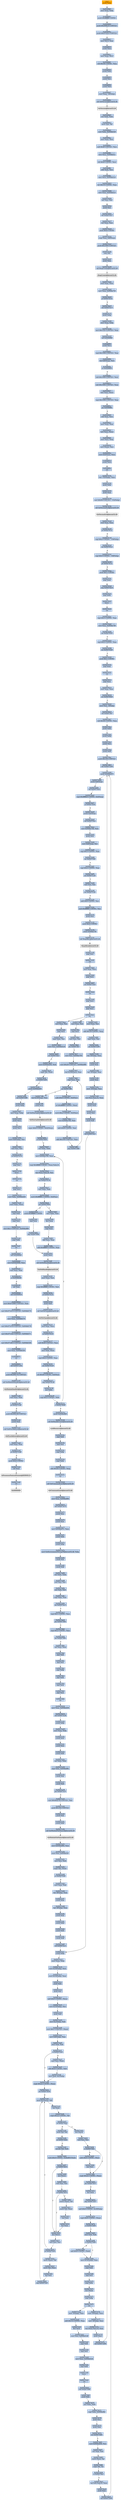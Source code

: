 digraph G {
node[shape=rectangle,style=filled,fillcolor=lightsteelblue,color=lightsteelblue]
bgcolor="transparent"
a0x0046ffb4pushl_ebp[label="start\npushl %ebp",color="lightgrey",fillcolor="orange"];
a0x0046ffb5movl_esp_ebp[label="0x0046ffb5\nmovl %esp, %ebp"];
a0x0046ffb7pushl_0xffffffffUINT8[label="0x0046ffb7\npushl $0xffffffff<UINT8>"];
a0x0046ffb9pushl_0x490bc0UINT32[label="0x0046ffb9\npushl $0x490bc0<UINT32>"];
a0x0046ffbepushl_0x47432cUINT32[label="0x0046ffbe\npushl $0x47432c<UINT32>"];
a0x0046ffc3movl_fs_0_eax[label="0x0046ffc3\nmovl %fs:0, %eax"];
a0x0046ffc9pushl_eax[label="0x0046ffc9\npushl %eax"];
a0x0046ffcamovl_esp_fs_0[label="0x0046ffca\nmovl %esp, %fs:0"];
a0x0046ffd1subl_0x58UINT8_esp[label="0x0046ffd1\nsubl $0x58<UINT8>, %esp"];
a0x0046ffd4pushl_ebx[label="0x0046ffd4\npushl %ebx"];
a0x0046ffd5pushl_esi[label="0x0046ffd5\npushl %esi"];
a0x0046ffd6pushl_edi[label="0x0046ffd6\npushl %edi"];
a0x0046ffd7movl_esp__24ebp_[label="0x0046ffd7\nmovl %esp, -24(%ebp)"];
a0x0046ffdacall_GetVersion_kernel32_dll[label="0x0046ffda\ncall GetVersion@kernel32.dll"];
GetVersion_kernel32_dll[label="GetVersion@kernel32.dll",color="lightgrey",fillcolor="lightgrey"];
a0x0046ffe0xorl_edx_edx[label="0x0046ffe0\nxorl %edx, %edx"];
a0x0046ffe2movb_ah_dl[label="0x0046ffe2\nmovb %ah, %dl"];
a0x0046ffe4movl_edx_0x004bd1d0[label="0x0046ffe4\nmovl %edx, 0x004bd1d0"];
a0x0046ffeamovl_eax_ecx[label="0x0046ffea\nmovl %eax, %ecx"];
a0x0046ffecandl_0xffUINT32_ecx[label="0x0046ffec\nandl $0xff<UINT32>, %ecx"];
a0x0046fff2movl_ecx_0x004bd1cc[label="0x0046fff2\nmovl %ecx, 0x004bd1cc"];
a0x0046fff8shll_0x8UINT8_ecx[label="0x0046fff8\nshll $0x8<UINT8>, %ecx"];
a0x0046fffbaddl_edx_ecx[label="0x0046fffb\naddl %edx, %ecx"];
a0x0046fffdmovl_ecx_0x004bd1c8[label="0x0046fffd\nmovl %ecx, 0x004bd1c8"];
a0x00470003shrl_0x10UINT8_eax[label="0x00470003\nshrl $0x10<UINT8>, %eax"];
a0x00470006movl_eax_0x004bd1c4[label="0x00470006\nmovl %eax, 0x004bd1c4"];
a0x0047000bxorl_esi_esi[label="0x0047000b\nxorl %esi, %esi"];
a0x0047000dpushl_esi[label="0x0047000d\npushl %esi"];
a0x0047000ecall_0x004742c7[label="0x0047000e\ncall 0x004742c7"];
a0x004742c7xorl_eax_eax[label="0x004742c7\nxorl %eax, %eax"];
a0x004742c9pushl_0x0UINT8[label="0x004742c9\npushl $0x0<UINT8>"];
a0x004742cbcmpl_eax_0x8esp_[label="0x004742cb\ncmpl %eax, 0x8(%esp)"];
a0x004742cfpushl_0x1000UINT32[label="0x004742cf\npushl $0x1000<UINT32>"];
a0x004742d4sete_al[label="0x004742d4\nsete %al"];
a0x004742d7pushl_eax[label="0x004742d7\npushl %eax"];
a0x004742d8call_HeapCreate_kernel32_dll[label="0x004742d8\ncall HeapCreate@kernel32.dll"];
HeapCreate_kernel32_dll[label="HeapCreate@kernel32.dll",color="lightgrey",fillcolor="lightgrey"];
a0x004742detestl_eax_eax[label="0x004742de\ntestl %eax, %eax"];
a0x004742e0movl_eax_0x004be744[label="0x004742e0\nmovl %eax, 0x004be744"];
a0x004742e5je_0x0047431d[label="0x004742e5\nje 0x0047431d"];
a0x004742e7call_0x0047417f[label="0x004742e7\ncall 0x0047417f"];
a0x0047417fpushl_ebp[label="0x0047417f\npushl %ebp"];
a0x00474180movl_esp_ebp[label="0x00474180\nmovl %esp, %ebp"];
a0x00474182movl_0x122cUINT32_eax[label="0x00474182\nmovl $0x122c<UINT32>, %eax"];
a0x00474187call_0x0046ff00[label="0x00474187\ncall 0x0046ff00"];
a0x0046ff00pushl_ecx[label="0x0046ff00\npushl %ecx"];
a0x0046ff01cmpl_0x1000UINT32_eax[label="0x0046ff01\ncmpl $0x1000<UINT32>, %eax"];
a0x0046ff06leal_0x8esp__ecx[label="0x0046ff06\nleal 0x8(%esp), %ecx"];
a0x0046ff0ajb_0x0046ff20[label="0x0046ff0a\njb 0x0046ff20"];
a0x0046ff0csubl_0x1000UINT32_ecx[label="0x0046ff0c\nsubl $0x1000<UINT32>, %ecx"];
a0x0046ff12subl_0x1000UINT32_eax[label="0x0046ff12\nsubl $0x1000<UINT32>, %eax"];
a0x0046ff17testl_eax_ecx_[label="0x0046ff17\ntestl %eax, (%ecx)"];
a0x0046ff19cmpl_0x1000UINT32_eax[label="0x0046ff19\ncmpl $0x1000<UINT32>, %eax"];
a0x0046ff1ejae_0x0046ff0c[label="0x0046ff1e\njae 0x0046ff0c"];
a0x0046ff20subl_eax_ecx[label="0x0046ff20\nsubl %eax, %ecx"];
a0x0046ff22movl_esp_eax[label="0x0046ff22\nmovl %esp, %eax"];
a0x0046ff24testl_eax_ecx_[label="0x0046ff24\ntestl %eax, (%ecx)"];
a0x0046ff26movl_ecx_esp[label="0x0046ff26\nmovl %ecx, %esp"];
a0x0046ff28movl_eax__ecx[label="0x0046ff28\nmovl (%eax), %ecx"];
a0x0046ff2amovl_0x4eax__eax[label="0x0046ff2a\nmovl 0x4(%eax), %eax"];
a0x0046ff2dpushl_eax[label="0x0046ff2d\npushl %eax"];
a0x0046ff2eret[label="0x0046ff2e\nret"];
a0x0047418cleal__152ebp__eax[label="0x0047418c\nleal -152(%ebp), %eax"];
a0x00474192pushl_ebx[label="0x00474192\npushl %ebx"];
a0x00474193pushl_eax[label="0x00474193\npushl %eax"];
a0x00474194movl_0x94UINT32__152ebp_[label="0x00474194\nmovl $0x94<UINT32>, -152(%ebp)"];
a0x0047419ecall_GetVersionExA_kernel32_dll[label="0x0047419e\ncall GetVersionExA@kernel32.dll"];
GetVersionExA_kernel32_dll[label="GetVersionExA@kernel32.dll",color="lightgrey",fillcolor="lightgrey"];
a0x004741a4testl_eax_eax[label="0x004741a4\ntestl %eax, %eax"];
a0x004741a6je_0x004741c2[label="0x004741a6\nje 0x004741c2"];
a0x004741a8cmpl_0x2UINT8__136ebp_[label="0x004741a8\ncmpl $0x2<UINT8>, -136(%ebp)"];
a0x004741afjne_0x004741c2[label="0x004741af\njne 0x004741c2"];
a0x004741b1cmpl_0x5UINT8__148ebp_[label="0x004741b1\ncmpl $0x5<UINT8>, -148(%ebp)"];
a0x004741b8jb_0x004741c2[label="0x004741b8\njb 0x004741c2"];
a0x004741bapushl_0x1UINT8[label="0x004741ba\npushl $0x1<UINT8>"];
a0x004741bcpopl_eax[label="0x004741bc\npopl %eax"];
a0x004741bdjmp_0x004742c4[label="0x004741bd\njmp 0x004742c4"];
a0x004742c4popl_ebx[label="0x004742c4\npopl %ebx"];
a0x004742c5leave_[label="0x004742c5\nleave "];
a0x004742c6ret[label="0x004742c6\nret"];
a0x004742eccmpl_0x3UINT8_eax[label="0x004742ec\ncmpl $0x3<UINT8>, %eax"];
a0x004742efmovl_eax_0x004be748[label="0x004742ef\nmovl %eax, 0x004be748"];
a0x004742f4jne_0x00474303[label="0x004742f4\njne 0x00474303"];
a0x00474303cmpl_0x2UINT8_eax[label="0x00474303\ncmpl $0x2<UINT8>, %eax"];
a0x00474306jne_0x00474320[label="0x00474306\njne 0x00474320"];
a0x00474320pushl_0x1UINT8[label="0x00474320\npushl $0x1<UINT8>"];
a0x00474322popl_eax[label="0x00474322\npopl %eax"];
a0x00474323ret[label="0x00474323\nret"];
a0x00470013popl_ecx[label="0x00470013\npopl %ecx"];
a0x00470014testl_eax_eax[label="0x00470014\ntestl %eax, %eax"];
a0x00470016jne_0x00470020[label="0x00470016\njne 0x00470020"];
a0x00470020movl_esi__4ebp_[label="0x00470020\nmovl %esi, -4(%ebp)"];
a0x00470023call_0x00473fa7[label="0x00470023\ncall 0x00473fa7"];
a0x00473fa7subl_0x44UINT8_esp[label="0x00473fa7\nsubl $0x44<UINT8>, %esp"];
a0x00473faapushl_ebx[label="0x00473faa\npushl %ebx"];
a0x00473fabpushl_ebp[label="0x00473fab\npushl %ebp"];
a0x00473facpushl_esi[label="0x00473fac\npushl %esi"];
a0x00473fadpushl_edi[label="0x00473fad\npushl %edi"];
a0x00473faepushl_0x100UINT32[label="0x00473fae\npushl $0x100<UINT32>"];
a0x00473fb3call_0x00471b90[label="0x00473fb3\ncall 0x00471b90"];
a0x00471b90pushl_0x004bd474[label="0x00471b90\npushl 0x004bd474"];
a0x00471b96pushl_0x8esp_[label="0x00471b96\npushl 0x8(%esp)"];
a0x00471b9acall_0x00471ba2[label="0x00471b9a\ncall 0x00471ba2"];
a0x00471ba2cmpl_0xffffffe0UINT8_0x4esp_[label="0x00471ba2\ncmpl $0xffffffe0<UINT8>, 0x4(%esp)"];
a0x00471ba7ja_0x00471bcb[label="0x00471ba7\nja 0x00471bcb"];
a0x00471ba9pushl_0x4esp_[label="0x00471ba9\npushl 0x4(%esp)"];
a0x00471badcall_0x00471bce[label="0x00471bad\ncall 0x00471bce"];
a0x00471bcemovl_0x004be748_eax[label="0x00471bce\nmovl 0x004be748, %eax"];
a0x00471bd3pushl_esi[label="0x00471bd3\npushl %esi"];
a0x00471bd4movl_0x8esp__esi[label="0x00471bd4\nmovl 0x8(%esp), %esi"];
a0x00471bd8cmpl_0x3UINT8_eax[label="0x00471bd8\ncmpl $0x3<UINT8>, %eax"];
a0x00471bdbjne_0x00471bf2[label="0x00471bdb\njne 0x00471bf2"];
a0x00471bf2cmpl_0x2UINT8_eax[label="0x00471bf2\ncmpl $0x2<UINT8>, %eax"];
a0x00471bf5jne_0x00471c24[label="0x00471bf5\njne 0x00471c24"];
a0x00471c24testl_esi_esi[label="0x00471c24\ntestl %esi, %esi"];
a0x00471c26jne_0x00471c2b[label="0x00471c26\njne 0x00471c2b"];
a0x00471c2baddl_0xfUINT8_esi[label="0x00471c2b\naddl $0xf<UINT8>, %esi"];
a0x00471c2eandl_0xfffffff0UINT8_esi[label="0x00471c2e\nandl $0xfffffff0<UINT8>, %esi"];
a0x00471c31pushl_esi[label="0x00471c31\npushl %esi"];
a0x00471c32pushl_0x0UINT8[label="0x00471c32\npushl $0x0<UINT8>"];
a0x00471c34pushl_0x004be744[label="0x00471c34\npushl 0x004be744"];
a0x00471c3acall_HeapAlloc_kernel32_dll[label="0x00471c3a\ncall HeapAlloc@kernel32.dll"];
HeapAlloc_kernel32_dll[label="HeapAlloc@kernel32.dll",color="lightgrey",fillcolor="lightgrey"];
a0x00471c40popl_esi[label="0x00471c40\npopl %esi"];
a0x00471c41ret[label="0x00471c41\nret"];
a0x00471bb2testl_eax_eax[label="0x00471bb2\ntestl %eax, %eax"];
a0x00471bb4popl_ecx[label="0x00471bb4\npopl %ecx"];
a0x00471bb5jne_0x00471bcd[label="0x00471bb5\njne 0x00471bcd"];
a0x00471bcdret[label="0x00471bcd\nret"];
a0x00471b9fpopl_ecx[label="0x00471b9f\npopl %ecx"];
a0x00471ba0popl_ecx[label="0x00471ba0\npopl %ecx"];
a0x00471ba1ret[label="0x00471ba1\nret"];
a0x00473fb8movl_eax_esi[label="0x00473fb8\nmovl %eax, %esi"];
a0x00473fbapopl_ecx[label="0x00473fba\npopl %ecx"];
a0x00473fbbtestl_esi_esi[label="0x00473fbb\ntestl %esi, %esi"];
a0x00473fbdjne_0x00473fc7[label="0x00473fbd\njne 0x00473fc7"];
a0x00473fc7movl_esi_0x004be760[label="0x00473fc7\nmovl %esi, 0x004be760"];
a0x00473fcdmovl_0x20UINT32_0x004be860[label="0x00473fcd\nmovl $0x20<UINT32>, 0x004be860"];
a0x00473fd7leal_0x100esi__eax[label="0x00473fd7\nleal 0x100(%esi), %eax"];
a0x00473fddcmpl_eax_esi[label="0x00473fdd\ncmpl %eax, %esi"];
a0x00473fdfjae_0x00473ffb[label="0x00473fdf\njae 0x00473ffb"];
a0x00473fe1andb_0x0UINT8_0x4esi_[label="0x00473fe1\nandb $0x0<UINT8>, 0x4(%esi)"];
a0x00473fe5orl_0xffffffffUINT8_esi_[label="0x00473fe5\norl $0xffffffff<UINT8>, (%esi)"];
a0x00473fe8movb_0xaUINT8_0x5esi_[label="0x00473fe8\nmovb $0xa<UINT8>, 0x5(%esi)"];
a0x00473fecmovl_0x004be760_eax[label="0x00473fec\nmovl 0x004be760, %eax"];
a0x00473ff1addl_0x8UINT8_esi[label="0x00473ff1\naddl $0x8<UINT8>, %esi"];
a0x00473ff4addl_0x100UINT32_eax[label="0x00473ff4\naddl $0x100<UINT32>, %eax"];
a0x00473ff9jmp_0x00473fdd[label="0x00473ff9\njmp 0x00473fdd"];
a0x00473ffbleal_0x10esp__eax[label="0x00473ffb\nleal 0x10(%esp), %eax"];
a0x00473fffpushl_eax[label="0x00473fff\npushl %eax"];
a0x00474000call_GetStartupInfoA_kernel32_dll[label="0x00474000\ncall GetStartupInfoA@kernel32.dll"];
GetStartupInfoA_kernel32_dll[label="GetStartupInfoA@kernel32.dll",color="lightgrey",fillcolor="lightgrey"];
a0x00474006cmpw_0x0UINT8_0x42esp_[label="0x00474006\ncmpw $0x0<UINT8>, 0x42(%esp)"];
a0x0047400cje_0x004740d7[label="0x0047400c\nje 0x004740d7"];
a0x004740d7xorl_ebx_ebx[label="0x004740d7\nxorl %ebx, %ebx"];
a0x004740d9movl_0x004be760_eax[label="0x004740d9\nmovl 0x004be760, %eax"];
a0x004740decmpl_0xffffffffUINT8_eaxebx8_[label="0x004740de\ncmpl $0xffffffff<UINT8>, (%eax,%ebx,8)"];
a0x004740e2leal_eaxebx8__esi[label="0x004740e2\nleal (%eax,%ebx,8), %esi"];
a0x004740e5jne_0x00474134[label="0x004740e5\njne 0x00474134"];
a0x004740e7testl_ebx_ebx[label="0x004740e7\ntestl %ebx, %ebx"];
a0x004740e9movb_0xffffff81UINT8_0x4esi_[label="0x004740e9\nmovb $0xffffff81<UINT8>, 0x4(%esi)"];
a0x004740edjne_0x004740f4[label="0x004740ed\njne 0x004740f4"];
a0x004740efpushl_0xfffffff6UINT8[label="0x004740ef\npushl $0xfffffff6<UINT8>"];
a0x004740f1popl_eax[label="0x004740f1\npopl %eax"];
a0x004740f2jmp_0x004740fe[label="0x004740f2\njmp 0x004740fe"];
a0x004740fepushl_eax[label="0x004740fe\npushl %eax"];
a0x004740ffcall_GetStdHandle_kernel32_dll[label="0x004740ff\ncall GetStdHandle@kernel32.dll"];
GetStdHandle_kernel32_dll[label="GetStdHandle@kernel32.dll",color="lightgrey",fillcolor="lightgrey"];
a0x00474105movl_eax_edi[label="0x00474105\nmovl %eax, %edi"];
a0x00474107cmpl_0xffffffffUINT8_edi[label="0x00474107\ncmpl $0xffffffff<UINT8>, %edi"];
a0x0047410aje_0x00474123[label="0x0047410a\nje 0x00474123"];
a0x0047410cpushl_edi[label="0x0047410c\npushl %edi"];
a0x0047410dcall_GetFileType_kernel32_dll[label="0x0047410d\ncall GetFileType@kernel32.dll"];
GetFileType_kernel32_dll[label="GetFileType@kernel32.dll",color="lightgrey",fillcolor="lightgrey"];
a0x00474113testl_eax_eax[label="0x00474113\ntestl %eax, %eax"];
a0x00474115je_0x00474123[label="0x00474115\nje 0x00474123"];
a0x00474117andl_0xffUINT32_eax[label="0x00474117\nandl $0xff<UINT32>, %eax"];
a0x0047411cmovl_edi_esi_[label="0x0047411c\nmovl %edi, (%esi)"];
a0x0047411ecmpl_0x2UINT8_eax[label="0x0047411e\ncmpl $0x2<UINT8>, %eax"];
a0x00474121jne_0x00474129[label="0x00474121\njne 0x00474129"];
a0x00474123orb_0x40UINT8_0x4esi_[label="0x00474123\norb $0x40<UINT8>, 0x4(%esi)"];
a0x00474127jmp_0x00474138[label="0x00474127\njmp 0x00474138"];
a0x00474138incl_ebx[label="0x00474138\nincl %ebx"];
a0x00474139cmpl_0x3UINT8_ebx[label="0x00474139\ncmpl $0x3<UINT8>, %ebx"];
a0x0047413cjl_0x004740d9[label="0x0047413c\njl 0x004740d9"];
a0x004740f4movl_ebx_eax[label="0x004740f4\nmovl %ebx, %eax"];
a0x004740f6decl_eax[label="0x004740f6\ndecl %eax"];
a0x004740f7negl_eax[label="0x004740f7\nnegl %eax"];
a0x004740f9sbbl_eax_eax[label="0x004740f9\nsbbl %eax, %eax"];
a0x004740fbaddl_0xfffffff5UINT8_eax[label="0x004740fb\naddl $0xfffffff5<UINT8>, %eax"];
a0x0047413epushl_0x004be860[label="0x0047413e\npushl 0x004be860"];
a0x00474144call_SetHandleCount_kernel32_dll[label="0x00474144\ncall SetHandleCount@kernel32.dll"];
LockResource_kernel32_dll[label="LockResource@kernel32.dll",color="lightgrey",fillcolor="lightgrey"];
a0x0047414apopl_edi[label="0x0047414a\npopl %edi"];
a0x0047414bpopl_esi[label="0x0047414b\npopl %esi"];
a0x0047414cpopl_ebp[label="0x0047414c\npopl %ebp"];
a0x0047414dpopl_ebx[label="0x0047414d\npopl %ebx"];
a0x0047414eaddl_0x44UINT8_esp[label="0x0047414e\naddl $0x44<UINT8>, %esp"];
a0x00474151ret[label="0x00474151\nret"];
a0x00470028call_GetCommandLineA_kernel32_dll[label="0x00470028\ncall GetCommandLineA@kernel32.dll"];
GetCommandLineA_kernel32_dll[label="GetCommandLineA@kernel32.dll",color="lightgrey",fillcolor="lightgrey"];
a0x0047002emovl_eax_0x004be864[label="0x0047002e\nmovl %eax, 0x004be864"];
a0x00470033call_0x00473e75[label="0x00470033\ncall 0x00473e75"];
a0x00473e75pushl_ecx[label="0x00473e75\npushl %ecx"];
a0x00473e76pushl_ecx[label="0x00473e76\npushl %ecx"];
a0x00473e77movl_0x004bd37c_eax[label="0x00473e77\nmovl 0x004bd37c, %eax"];
a0x00473e7cpushl_ebx[label="0x00473e7c\npushl %ebx"];
a0x00473e7dpushl_ebp[label="0x00473e7d\npushl %ebp"];
a0x00473e7emovl_GetEnvironmentStringsW_kernel32_dll_ebp[label="0x00473e7e\nmovl GetEnvironmentStringsW@kernel32.dll, %ebp"];
a0x00473e84pushl_esi[label="0x00473e84\npushl %esi"];
a0x00473e85pushl_edi[label="0x00473e85\npushl %edi"];
a0x00473e86xorl_ebx_ebx[label="0x00473e86\nxorl %ebx, %ebx"];
a0x00473e88xorl_esi_esi[label="0x00473e88\nxorl %esi, %esi"];
a0x00473e8axorl_edi_edi[label="0x00473e8a\nxorl %edi, %edi"];
a0x00473e8ccmpl_ebx_eax[label="0x00473e8c\ncmpl %ebx, %eax"];
a0x00473e8ejne_0x00473ec3[label="0x00473e8e\njne 0x00473ec3"];
a0x00473ec3cmpl_0x1UINT8_eax[label="0x00473ec3\ncmpl $0x1<UINT8>, %eax"];
a0x00473ec6jne_0x00473f4d[label="0x00473ec6\njne 0x00473f4d"];
a0x00473f4dcmpl_0x2UINT8_eax[label="0x00473f4d\ncmpl $0x2<UINT8>, %eax"];
a0x00473f50jne_0x00473f9e[label="0x00473f50\njne 0x00473f9e"];
a0x00473f9exorl_eax_eax[label="0x00473f9e\nxorl %eax, %eax"];
a0x00473fa0popl_edi[label="0x00473fa0\npopl %edi"];
a0x00473fa1popl_esi[label="0x00473fa1\npopl %esi"];
a0x00473fa2popl_ebp[label="0x00473fa2\npopl %ebp"];
a0x00473fa3popl_ebx[label="0x00473fa3\npopl %ebx"];
a0x00473fa4popl_ecx[label="0x00473fa4\npopl %ecx"];
a0x00473fa5popl_ecx[label="0x00473fa5\npopl %ecx"];
a0x00473fa6ret[label="0x00473fa6\nret"];
a0x00470038movl_eax_0x004bd204[label="0x00470038\nmovl %eax, 0x004bd204"];
a0x0047003dcall_0x00473c28[label="0x0047003d\ncall 0x00473c28"];
a0x00473c28pushl_ebp[label="0x00473c28\npushl %ebp"];
a0x00473c29movl_esp_ebp[label="0x00473c29\nmovl %esp, %ebp"];
a0x00473c2bpushl_ecx[label="0x00473c2b\npushl %ecx"];
a0x00473c2cpushl_ecx[label="0x00473c2c\npushl %ecx"];
a0x00473c2dpushl_ebx[label="0x00473c2d\npushl %ebx"];
a0x00473c2exorl_ebx_ebx[label="0x00473c2e\nxorl %ebx, %ebx"];
a0x00473c30cmpl_ebx_0x004be86c[label="0x00473c30\ncmpl %ebx, 0x004be86c"];
a0x00473c36pushl_esi[label="0x00473c36\npushl %esi"];
a0x00473c37pushl_edi[label="0x00473c37\npushl %edi"];
a0x00473c38jne_0x00473c3f[label="0x00473c38\njne 0x00473c3f"];
a0x00473c3fmovl_0x4bd278UINT32_esi[label="0x00473c3f\nmovl $0x4bd278<UINT32>, %esi"];
a0x00473c44pushl_0x104UINT32[label="0x00473c44\npushl $0x104<UINT32>"];
a0x00473c49pushl_esi[label="0x00473c49\npushl %esi"];
a0x00473c4apushl_ebx[label="0x00473c4a\npushl %ebx"];
a0x00473c4bcall_GetModuleFileNameA_kernel32_dll[label="0x00473c4b\ncall GetModuleFileNameA@kernel32.dll"];
GetModuleFileNameA_kernel32_dll[label="GetModuleFileNameA@kernel32.dll",color="lightgrey",fillcolor="lightgrey"];
a0x00473c51movl_0x004be864_eax[label="0x00473c51\nmovl 0x004be864, %eax"];
a0x00473c56movl_esi_0x004bd1f0[label="0x00473c56\nmovl %esi, 0x004bd1f0"];
a0x00473c5cmovl_esi_edi[label="0x00473c5c\nmovl %esi, %edi"];
a0x00473c5ecmpb_bl_eax_[label="0x00473c5e\ncmpb %bl, (%eax)"];
a0x00473c60je_0x00473c64[label="0x00473c60\nje 0x00473c64"];
a0x00473c62movl_eax_edi[label="0x00473c62\nmovl %eax, %edi"];
a0x00473c64leal__8ebp__eax[label="0x00473c64\nleal -8(%ebp), %eax"];
a0x00473c67pushl_eax[label="0x00473c67\npushl %eax"];
a0x00473c68leal__4ebp__eax[label="0x00473c68\nleal -4(%ebp), %eax"];
a0x00473c6bpushl_eax[label="0x00473c6b\npushl %eax"];
a0x00473c6cpushl_ebx[label="0x00473c6c\npushl %ebx"];
a0x00473c6dpushl_ebx[label="0x00473c6d\npushl %ebx"];
a0x00473c6epushl_edi[label="0x00473c6e\npushl %edi"];
a0x00473c6fcall_0x00473cc1[label="0x00473c6f\ncall 0x00473cc1"];
a0x00473cc1pushl_ebp[label="0x00473cc1\npushl %ebp"];
a0x00473cc2movl_esp_ebp[label="0x00473cc2\nmovl %esp, %ebp"];
a0x00473cc4movl_0x18ebp__ecx[label="0x00473cc4\nmovl 0x18(%ebp), %ecx"];
a0x00473cc7movl_0x14ebp__eax[label="0x00473cc7\nmovl 0x14(%ebp), %eax"];
a0x00473ccapushl_ebx[label="0x00473cca\npushl %ebx"];
a0x00473ccbpushl_esi[label="0x00473ccb\npushl %esi"];
a0x00473cccandl_0x0UINT8_ecx_[label="0x00473ccc\nandl $0x0<UINT8>, (%ecx)"];
a0x00473ccfmovl_0x10ebp__esi[label="0x00473ccf\nmovl 0x10(%ebp), %esi"];
a0x00473cd2pushl_edi[label="0x00473cd2\npushl %edi"];
a0x00473cd3movl_0xcebp__edi[label="0x00473cd3\nmovl 0xc(%ebp), %edi"];
a0x00473cd6movl_0x1UINT32_eax_[label="0x00473cd6\nmovl $0x1<UINT32>, (%eax)"];
a0x00473cdcmovl_0x8ebp__eax[label="0x00473cdc\nmovl 0x8(%ebp), %eax"];
a0x00473cdftestl_edi_edi[label="0x00473cdf\ntestl %edi, %edi"];
a0x00473ce1je_0x00473ceb[label="0x00473ce1\nje 0x00473ceb"];
a0x00473cebcmpb_0x22UINT8_eax_[label="0x00473ceb\ncmpb $0x22<UINT8>, (%eax)"];
a0x00473ceejne_0x00473d34[label="0x00473cee\njne 0x00473d34"];
a0x00473cf0movb_0x1eax__dl[label="0x00473cf0\nmovb 0x1(%eax), %dl"];
a0x00473cf3incl_eax[label="0x00473cf3\nincl %eax"];
a0x00473cf4cmpb_0x22UINT8_dl[label="0x00473cf4\ncmpb $0x22<UINT8>, %dl"];
a0x00473cf7je_0x00473d22[label="0x00473cf7\nje 0x00473d22"];
a0x00473cf9testb_dl_dl[label="0x00473cf9\ntestb %dl, %dl"];
a0x00473cfbje_0x00473d22[label="0x00473cfb\nje 0x00473d22"];
a0x00473cfdmovzbl_dl_edx[label="0x00473cfd\nmovzbl %dl, %edx"];
a0x00473d00testb_0x4UINT8_0x4bd601edx_[label="0x00473d00\ntestb $0x4<UINT8>, 0x4bd601(%edx)"];
a0x00473d07je_0x00473d15[label="0x00473d07\nje 0x00473d15"];
a0x00473d09incl_ecx_[label="0x00473d09\nincl (%ecx)"];
a0x00473d0btestl_esi_esi[label="0x00473d0b\ntestl %esi, %esi"];
a0x00473d0dje_0x00473d15[label="0x00473d0d\nje 0x00473d15"];
a0x00473d15incl_ecx_[label="0x00473d15\nincl (%ecx)"];
a0x00473d17testl_esi_esi[label="0x00473d17\ntestl %esi, %esi"];
a0x00473d19je_0x00473cf0[label="0x00473d19\nje 0x00473cf0"];
a0x00473d22incl_ecx_[label="0x00473d22\nincl (%ecx)"];
a0x00473d24testl_esi_esi[label="0x00473d24\ntestl %esi, %esi"];
a0x00473d26je_0x00473d2c[label="0x00473d26\nje 0x00473d2c"];
a0x00473d2ccmpb_0x22UINT8_eax_[label="0x00473d2c\ncmpb $0x22<UINT8>, (%eax)"];
a0x00473d2fjne_0x00473d77[label="0x00473d2f\njne 0x00473d77"];
a0x00473d31incl_eax[label="0x00473d31\nincl %eax"];
a0x00473d32jmp_0x00473d77[label="0x00473d32\njmp 0x00473d77"];
a0x00473d77andl_0x0UINT8_0x18ebp_[label="0x00473d77\nandl $0x0<UINT8>, 0x18(%ebp)"];
a0x00473d7bcmpb_0x0UINT8_eax_[label="0x00473d7b\ncmpb $0x0<UINT8>, (%eax)"];
a0x00473d7eje_0x00473e64[label="0x00473d7e\nje 0x00473e64"];
a0x00473e64testl_edi_edi[label="0x00473e64\ntestl %edi, %edi"];
a0x00473e66je_0x00473e6b[label="0x00473e66\nje 0x00473e6b"];
a0x00473e6bmovl_0x14ebp__eax[label="0x00473e6b\nmovl 0x14(%ebp), %eax"];
a0x00473e6epopl_edi[label="0x00473e6e\npopl %edi"];
a0x00473e6fpopl_esi[label="0x00473e6f\npopl %esi"];
a0x00473e70popl_ebx[label="0x00473e70\npopl %ebx"];
a0x00473e71incl_eax_[label="0x00473e71\nincl (%eax)"];
a0x00473e73popl_ebp[label="0x00473e73\npopl %ebp"];
a0x00473e74ret[label="0x00473e74\nret"];
a0x00473c74movl__8ebp__eax[label="0x00473c74\nmovl -8(%ebp), %eax"];
a0x00473c77movl__4ebp__ecx[label="0x00473c77\nmovl -4(%ebp), %ecx"];
a0x00473c7aleal_eaxecx4__eax[label="0x00473c7a\nleal (%eax,%ecx,4), %eax"];
a0x00473c7dpushl_eax[label="0x00473c7d\npushl %eax"];
a0x00473c7ecall_0x00471b90[label="0x00473c7e\ncall 0x00471b90"];
a0x00473c83movl_eax_esi[label="0x00473c83\nmovl %eax, %esi"];
a0x00473c85addl_0x18UINT8_esp[label="0x00473c85\naddl $0x18<UINT8>, %esp"];
a0x00473c88cmpl_ebx_esi[label="0x00473c88\ncmpl %ebx, %esi"];
a0x00473c8ajne_0x00473c94[label="0x00473c8a\njne 0x00473c94"];
a0x00473c94leal__8ebp__eax[label="0x00473c94\nleal -8(%ebp), %eax"];
a0x00473c97pushl_eax[label="0x00473c97\npushl %eax"];
a0x00473c98leal__4ebp__eax[label="0x00473c98\nleal -4(%ebp), %eax"];
a0x00473c9bpushl_eax[label="0x00473c9b\npushl %eax"];
a0x00473c9cmovl__4ebp__eax[label="0x00473c9c\nmovl -4(%ebp), %eax"];
a0x00473c9fleal_esieax4__eax[label="0x00473c9f\nleal (%esi,%eax,4), %eax"];
a0x00473ca2pushl_eax[label="0x00473ca2\npushl %eax"];
a0x00473ca3pushl_esi[label="0x00473ca3\npushl %esi"];
a0x00473ca4pushl_edi[label="0x00473ca4\npushl %edi"];
a0x00473ca5call_0x00473cc1[label="0x00473ca5\ncall 0x00473cc1"];
a0x00473ce3movl_esi_edi_[label="0x00473ce3\nmovl %esi, (%edi)"];
a0x00473ce5addl_0x4UINT8_edi[label="0x00473ce5\naddl $0x4<UINT8>, %edi"];
a0x00473ce8movl_edi_0xcebp_[label="0x00473ce8\nmovl %edi, 0xc(%ebp)"];
a0x00473d0fmovb_eax__dl[label="0x00473d0f\nmovb (%eax), %dl"];
a0x00473d11movb_dl_esi_[label="0x00473d11\nmovb %dl, (%esi)"];
a0x00473d13incl_esi[label="0x00473d13\nincl %esi"];
a0x00473d14incl_eax[label="0x00473d14\nincl %eax"];
a0x00473d1bmovb_eax__dl[label="0x00473d1b\nmovb (%eax), %dl"];
a0x00473d1dmovb_dl_esi_[label="0x00473d1d\nmovb %dl, (%esi)"];
a0x00473d1fincl_esi[label="0x00473d1f\nincl %esi"];
a0x00473d20jmp_0x00473cf0[label="0x00473d20\njmp 0x00473cf0"];
a0x00473d28andb_0x0UINT8_esi_[label="0x00473d28\nandb $0x0<UINT8>, (%esi)"];
a0x00473d2bincl_esi[label="0x00473d2b\nincl %esi"];
a0x00473e68andl_0x0UINT8_edi_[label="0x00473e68\nandl $0x0<UINT8>, (%edi)"];
a0x00473caamovl__4ebp__eax[label="0x00473caa\nmovl -4(%ebp), %eax"];
a0x00473cadaddl_0x14UINT8_esp[label="0x00473cad\naddl $0x14<UINT8>, %esp"];
a0x00473cb0decl_eax[label="0x00473cb0\ndecl %eax"];
a0x00473cb1movl_esi_0x004bd1d8[label="0x00473cb1\nmovl %esi, 0x004bd1d8"];
a0x00473cb7popl_edi[label="0x00473cb7\npopl %edi"];
a0x00473cb8popl_esi[label="0x00473cb8\npopl %esi"];
a0x00473cb9movl_eax_0x004bd1d4[label="0x00473cb9\nmovl %eax, 0x004bd1d4"];
a0x00473cbepopl_ebx[label="0x00473cbe\npopl %ebx"];
a0x00473cbfleave_[label="0x00473cbf\nleave "];
a0x00473cc0ret[label="0x00473cc0\nret"];
a0x00470042call_0x00473b6f[label="0x00470042\ncall 0x00473b6f"];
a0x00473b6fpushl_ebx[label="0x00473b6f\npushl %ebx"];
a0x00473b70xorl_ebx_ebx[label="0x00473b70\nxorl %ebx, %ebx"];
a0x00473b72cmpl_ebx_0x004be86c[label="0x00473b72\ncmpl %ebx, 0x004be86c"];
a0x00473b78pushl_esi[label="0x00473b78\npushl %esi"];
a0x00473b79pushl_edi[label="0x00473b79\npushl %edi"];
a0x00473b7ajne_0x00473b81[label="0x00473b7a\njne 0x00473b81"];
a0x00473b81movl_0x004bd204_esi[label="0x00473b81\nmovl 0x004bd204, %esi"];
a0x00473b87xorl_edi_edi[label="0x00473b87\nxorl %edi, %edi"];
a0x00473b89movb_esi__al[label="0x00473b89\nmovb (%esi), %al"];
a0x00473b8bcmpb_bl_al[label="0x00473b8b\ncmpb %bl, %al"];
a0x00473b8dje_0x00473ba1[label="0x00473b8d\nje 0x00473ba1"];
a0x00473ba1leal_0x4edi4__eax[label="0x00473ba1\nleal 0x4(,%edi,4), %eax"];
a0x00473ba8pushl_eax[label="0x00473ba8\npushl %eax"];
a0x00473ba9call_0x00471b90[label="0x00473ba9\ncall 0x00471b90"];
a0x00473baemovl_eax_esi[label="0x00473bae\nmovl %eax, %esi"];
a0x00473bb0popl_ecx[label="0x00473bb0\npopl %ecx"];
a0x00473bb1cmpl_ebx_esi[label="0x00473bb1\ncmpl %ebx, %esi"];
a0x00473bb3movl_esi_0x004bd1e0[label="0x00473bb3\nmovl %esi, 0x004bd1e0"];
a0x00473bb9jne_0x00473bc3[label="0x00473bb9\njne 0x00473bc3"];
a0x00473bc3movl_0x004bd204_edi[label="0x00473bc3\nmovl 0x004bd204, %edi"];
a0x00473bc9cmpb_bl_edi_[label="0x00473bc9\ncmpb %bl, (%edi)"];
a0x00473bcbje_0x00473c06[label="0x00473bcb\nje 0x00473c06"];
a0x00473c06pushl_0x004bd204[label="0x00473c06\npushl 0x004bd204"];
a0x00473c0ccall_0x004720f6[label="0x00473c0c\ncall 0x004720f6"];
a0x004720f6pushl_ebp[label="0x004720f6\npushl %ebp"];
a0x004720f7movl_esp_ebp[label="0x004720f7\nmovl %esp, %ebp"];
a0x004720f9pushl_ecx[label="0x004720f9\npushl %ecx"];
a0x004720fapushl_esi[label="0x004720fa\npushl %esi"];
a0x004720fbmovl_0x8ebp__esi[label="0x004720fb\nmovl 0x8(%ebp), %esi"];
a0x004720fetestl_esi_esi[label="0x004720fe\ntestl %esi, %esi"];
a0x00472100je_0x0047215c[label="0x00472100\nje 0x0047215c"];
a0x0047215cpopl_esi[label="0x0047215c\npopl %esi"];
a0x0047215dleave_[label="0x0047215d\nleave "];
a0x0047215eret[label="0x0047215e\nret"];
a0x00473c11popl_ecx[label="0x00473c11\npopl %ecx"];
a0x00473c12movl_ebx_0x004bd204[label="0x00473c12\nmovl %ebx, 0x004bd204"];
a0x00473c18movl_ebx_esi_[label="0x00473c18\nmovl %ebx, (%esi)"];
a0x00473c1apopl_edi[label="0x00473c1a\npopl %edi"];
a0x00473c1bpopl_esi[label="0x00473c1b\npopl %esi"];
a0x00473c1cmovl_0x1UINT32_0x004be868[label="0x00473c1c\nmovl $0x1<UINT32>, 0x004be868"];
a0x00473c26popl_ebx[label="0x00473c26\npopl %ebx"];
a0x00473c27ret[label="0x00473c27\nret"];
a0x00470047call_0x0046fdfd[label="0x00470047\ncall 0x0046fdfd"];
a0x0046fdfdmovl_0x004b6068_eax[label="0x0046fdfd\nmovl 0x004b6068, %eax"];
a0x0046fe02testl_eax_eax[label="0x0046fe02\ntestl %eax, %eax"];
a0x0046fe04je_0x0046fe08[label="0x0046fe04\nje 0x0046fe08"];
a0x0046fe06call_eax[label="0x0046fe06\ncall %eax"];
a0x0046f826call_0x0046f83d[label="0x0046f826\ncall 0x0046f83d"];
a0x0046f83dmovl_0x472080UINT32_eax[label="0x0046f83d\nmovl $0x472080<UINT32>, %eax"];
a0x0046f842movl_0x471d15UINT32_0x004b6174[label="0x0046f842\nmovl $0x471d15<UINT32>, 0x004b6174"];
a0x0046f84cmovl_eax_0x004b6170[label="0x0046f84c\nmovl %eax, 0x004b6170"];
a0x0046f851movl_0x471d7bUINT32_0x004b6178[label="0x0046f851\nmovl $0x471d7b<UINT32>, 0x004b6178"];
a0x0046f85bmovl_0x471cbbUINT32_0x004b617c[label="0x0046f85b\nmovl $0x471cbb<UINT32>, 0x004b617c"];
a0x0046f865movl_0x471d63UINT32_0x004b6180[label="0x0046f865\nmovl $0x471d63<UINT32>, 0x004b6180"];
a0x0046f86fmovl_eax_0x004b6184[label="0x0046f86f\nmovl %eax, 0x004b6184"];
a0x0046f874ret[label="0x0046f874\nret"];
a0x0046f82bcall_0x00471c92[label="0x0046f82b\ncall 0x00471c92"];
a0x00471c92pushl_0x490c74UINT32[label="0x00471c92\npushl $0x490c74<UINT32>"];
a0x00471c97call_GetModuleHandleA_kernel32_dll[label="0x00471c97\ncall GetModuleHandleA@kernel32.dll"];
GetModuleHandleA_kernel32_dll[label="GetModuleHandleA@kernel32.dll",color="lightgrey",fillcolor="lightgrey"];
a0x00471c9dtestl_eax_eax[label="0x00471c9d\ntestl %eax, %eax"];
a0x00471c9fje_0x00471cb6[label="0x00471c9f\nje 0x00471cb6"];
a0x00471ca1pushl_0x490c58UINT32[label="0x00471ca1\npushl $0x490c58<UINT32>"];
a0x00471ca6pushl_eax[label="0x00471ca6\npushl %eax"];
a0x00471ca7call_GetProcAddress_kernel32_dll[label="0x00471ca7\ncall GetProcAddress@kernel32.dll"];
GetProcAddress_kernel32_dll[label="GetProcAddress@kernel32.dll",color="lightgrey",fillcolor="lightgrey"];
a0x00471cadtestl_eax_eax[label="0x00471cad\ntestl %eax, %eax"];
a0x00471cafje_0x00471cb6[label="0x00471caf\nje 0x00471cb6"];
a0x00471cb1pushl_0x0UINT8[label="0x00471cb1\npushl $0x0<UINT8>"];
a0x00471cb3call_eax[label="0x00471cb3\ncall %eax"];
IsProcessorFeaturePresent_KERNEL32[label="IsProcessorFeaturePresent@KERNEL32",color="lightgrey",fillcolor="lightgrey"];
a0x00471cb5ret[label="0x00471cb5\nret"];
a0x00000000[label="0x00000000",color="lightgrey",fillcolor="lightgrey"];
a0x0046ffb4pushl_ebp -> a0x0046ffb5movl_esp_ebp [color="#000000"];
a0x0046ffb5movl_esp_ebp -> a0x0046ffb7pushl_0xffffffffUINT8 [color="#000000"];
a0x0046ffb7pushl_0xffffffffUINT8 -> a0x0046ffb9pushl_0x490bc0UINT32 [color="#000000"];
a0x0046ffb9pushl_0x490bc0UINT32 -> a0x0046ffbepushl_0x47432cUINT32 [color="#000000"];
a0x0046ffbepushl_0x47432cUINT32 -> a0x0046ffc3movl_fs_0_eax [color="#000000"];
a0x0046ffc3movl_fs_0_eax -> a0x0046ffc9pushl_eax [color="#000000"];
a0x0046ffc9pushl_eax -> a0x0046ffcamovl_esp_fs_0 [color="#000000"];
a0x0046ffcamovl_esp_fs_0 -> a0x0046ffd1subl_0x58UINT8_esp [color="#000000"];
a0x0046ffd1subl_0x58UINT8_esp -> a0x0046ffd4pushl_ebx [color="#000000"];
a0x0046ffd4pushl_ebx -> a0x0046ffd5pushl_esi [color="#000000"];
a0x0046ffd5pushl_esi -> a0x0046ffd6pushl_edi [color="#000000"];
a0x0046ffd6pushl_edi -> a0x0046ffd7movl_esp__24ebp_ [color="#000000"];
a0x0046ffd7movl_esp__24ebp_ -> a0x0046ffdacall_GetVersion_kernel32_dll [color="#000000"];
a0x0046ffdacall_GetVersion_kernel32_dll -> GetVersion_kernel32_dll [color="#000000"];
GetVersion_kernel32_dll -> a0x0046ffe0xorl_edx_edx [color="#000000"];
a0x0046ffe0xorl_edx_edx -> a0x0046ffe2movb_ah_dl [color="#000000"];
a0x0046ffe2movb_ah_dl -> a0x0046ffe4movl_edx_0x004bd1d0 [color="#000000"];
a0x0046ffe4movl_edx_0x004bd1d0 -> a0x0046ffeamovl_eax_ecx [color="#000000"];
a0x0046ffeamovl_eax_ecx -> a0x0046ffecandl_0xffUINT32_ecx [color="#000000"];
a0x0046ffecandl_0xffUINT32_ecx -> a0x0046fff2movl_ecx_0x004bd1cc [color="#000000"];
a0x0046fff2movl_ecx_0x004bd1cc -> a0x0046fff8shll_0x8UINT8_ecx [color="#000000"];
a0x0046fff8shll_0x8UINT8_ecx -> a0x0046fffbaddl_edx_ecx [color="#000000"];
a0x0046fffbaddl_edx_ecx -> a0x0046fffdmovl_ecx_0x004bd1c8 [color="#000000"];
a0x0046fffdmovl_ecx_0x004bd1c8 -> a0x00470003shrl_0x10UINT8_eax [color="#000000"];
a0x00470003shrl_0x10UINT8_eax -> a0x00470006movl_eax_0x004bd1c4 [color="#000000"];
a0x00470006movl_eax_0x004bd1c4 -> a0x0047000bxorl_esi_esi [color="#000000"];
a0x0047000bxorl_esi_esi -> a0x0047000dpushl_esi [color="#000000"];
a0x0047000dpushl_esi -> a0x0047000ecall_0x004742c7 [color="#000000"];
a0x0047000ecall_0x004742c7 -> a0x004742c7xorl_eax_eax [color="#000000"];
a0x004742c7xorl_eax_eax -> a0x004742c9pushl_0x0UINT8 [color="#000000"];
a0x004742c9pushl_0x0UINT8 -> a0x004742cbcmpl_eax_0x8esp_ [color="#000000"];
a0x004742cbcmpl_eax_0x8esp_ -> a0x004742cfpushl_0x1000UINT32 [color="#000000"];
a0x004742cfpushl_0x1000UINT32 -> a0x004742d4sete_al [color="#000000"];
a0x004742d4sete_al -> a0x004742d7pushl_eax [color="#000000"];
a0x004742d7pushl_eax -> a0x004742d8call_HeapCreate_kernel32_dll [color="#000000"];
a0x004742d8call_HeapCreate_kernel32_dll -> HeapCreate_kernel32_dll [color="#000000"];
HeapCreate_kernel32_dll -> a0x004742detestl_eax_eax [color="#000000"];
a0x004742detestl_eax_eax -> a0x004742e0movl_eax_0x004be744 [color="#000000"];
a0x004742e0movl_eax_0x004be744 -> a0x004742e5je_0x0047431d [color="#000000"];
a0x004742e5je_0x0047431d -> a0x004742e7call_0x0047417f [color="#000000",label="F"];
a0x004742e7call_0x0047417f -> a0x0047417fpushl_ebp [color="#000000"];
a0x0047417fpushl_ebp -> a0x00474180movl_esp_ebp [color="#000000"];
a0x00474180movl_esp_ebp -> a0x00474182movl_0x122cUINT32_eax [color="#000000"];
a0x00474182movl_0x122cUINT32_eax -> a0x00474187call_0x0046ff00 [color="#000000"];
a0x00474187call_0x0046ff00 -> a0x0046ff00pushl_ecx [color="#000000"];
a0x0046ff00pushl_ecx -> a0x0046ff01cmpl_0x1000UINT32_eax [color="#000000"];
a0x0046ff01cmpl_0x1000UINT32_eax -> a0x0046ff06leal_0x8esp__ecx [color="#000000"];
a0x0046ff06leal_0x8esp__ecx -> a0x0046ff0ajb_0x0046ff20 [color="#000000"];
a0x0046ff0ajb_0x0046ff20 -> a0x0046ff0csubl_0x1000UINT32_ecx [color="#000000",label="F"];
a0x0046ff0csubl_0x1000UINT32_ecx -> a0x0046ff12subl_0x1000UINT32_eax [color="#000000"];
a0x0046ff12subl_0x1000UINT32_eax -> a0x0046ff17testl_eax_ecx_ [color="#000000"];
a0x0046ff17testl_eax_ecx_ -> a0x0046ff19cmpl_0x1000UINT32_eax [color="#000000"];
a0x0046ff19cmpl_0x1000UINT32_eax -> a0x0046ff1ejae_0x0046ff0c [color="#000000"];
a0x0046ff1ejae_0x0046ff0c -> a0x0046ff20subl_eax_ecx [color="#000000",label="F"];
a0x0046ff20subl_eax_ecx -> a0x0046ff22movl_esp_eax [color="#000000"];
a0x0046ff22movl_esp_eax -> a0x0046ff24testl_eax_ecx_ [color="#000000"];
a0x0046ff24testl_eax_ecx_ -> a0x0046ff26movl_ecx_esp [color="#000000"];
a0x0046ff26movl_ecx_esp -> a0x0046ff28movl_eax__ecx [color="#000000"];
a0x0046ff28movl_eax__ecx -> a0x0046ff2amovl_0x4eax__eax [color="#000000"];
a0x0046ff2amovl_0x4eax__eax -> a0x0046ff2dpushl_eax [color="#000000"];
a0x0046ff2dpushl_eax -> a0x0046ff2eret [color="#000000"];
a0x0046ff2eret -> a0x0047418cleal__152ebp__eax [color="#000000"];
a0x0047418cleal__152ebp__eax -> a0x00474192pushl_ebx [color="#000000"];
a0x00474192pushl_ebx -> a0x00474193pushl_eax [color="#000000"];
a0x00474193pushl_eax -> a0x00474194movl_0x94UINT32__152ebp_ [color="#000000"];
a0x00474194movl_0x94UINT32__152ebp_ -> a0x0047419ecall_GetVersionExA_kernel32_dll [color="#000000"];
a0x0047419ecall_GetVersionExA_kernel32_dll -> GetVersionExA_kernel32_dll [color="#000000"];
GetVersionExA_kernel32_dll -> a0x004741a4testl_eax_eax [color="#000000"];
a0x004741a4testl_eax_eax -> a0x004741a6je_0x004741c2 [color="#000000"];
a0x004741a6je_0x004741c2 -> a0x004741a8cmpl_0x2UINT8__136ebp_ [color="#000000",label="F"];
a0x004741a8cmpl_0x2UINT8__136ebp_ -> a0x004741afjne_0x004741c2 [color="#000000"];
a0x004741afjne_0x004741c2 -> a0x004741b1cmpl_0x5UINT8__148ebp_ [color="#000000",label="F"];
a0x004741b1cmpl_0x5UINT8__148ebp_ -> a0x004741b8jb_0x004741c2 [color="#000000"];
a0x004741b8jb_0x004741c2 -> a0x004741bapushl_0x1UINT8 [color="#000000",label="F"];
a0x004741bapushl_0x1UINT8 -> a0x004741bcpopl_eax [color="#000000"];
a0x004741bcpopl_eax -> a0x004741bdjmp_0x004742c4 [color="#000000"];
a0x004741bdjmp_0x004742c4 -> a0x004742c4popl_ebx [color="#000000"];
a0x004742c4popl_ebx -> a0x004742c5leave_ [color="#000000"];
a0x004742c5leave_ -> a0x004742c6ret [color="#000000"];
a0x004742c6ret -> a0x004742eccmpl_0x3UINT8_eax [color="#000000"];
a0x004742eccmpl_0x3UINT8_eax -> a0x004742efmovl_eax_0x004be748 [color="#000000"];
a0x004742efmovl_eax_0x004be748 -> a0x004742f4jne_0x00474303 [color="#000000"];
a0x004742f4jne_0x00474303 -> a0x00474303cmpl_0x2UINT8_eax [color="#000000",label="T"];
a0x00474303cmpl_0x2UINT8_eax -> a0x00474306jne_0x00474320 [color="#000000"];
a0x00474306jne_0x00474320 -> a0x00474320pushl_0x1UINT8 [color="#000000",label="T"];
a0x00474320pushl_0x1UINT8 -> a0x00474322popl_eax [color="#000000"];
a0x00474322popl_eax -> a0x00474323ret [color="#000000"];
a0x00474323ret -> a0x00470013popl_ecx [color="#000000"];
a0x00470013popl_ecx -> a0x00470014testl_eax_eax [color="#000000"];
a0x00470014testl_eax_eax -> a0x00470016jne_0x00470020 [color="#000000"];
a0x00470016jne_0x00470020 -> a0x00470020movl_esi__4ebp_ [color="#000000",label="T"];
a0x00470020movl_esi__4ebp_ -> a0x00470023call_0x00473fa7 [color="#000000"];
a0x00470023call_0x00473fa7 -> a0x00473fa7subl_0x44UINT8_esp [color="#000000"];
a0x00473fa7subl_0x44UINT8_esp -> a0x00473faapushl_ebx [color="#000000"];
a0x00473faapushl_ebx -> a0x00473fabpushl_ebp [color="#000000"];
a0x00473fabpushl_ebp -> a0x00473facpushl_esi [color="#000000"];
a0x00473facpushl_esi -> a0x00473fadpushl_edi [color="#000000"];
a0x00473fadpushl_edi -> a0x00473faepushl_0x100UINT32 [color="#000000"];
a0x00473faepushl_0x100UINT32 -> a0x00473fb3call_0x00471b90 [color="#000000"];
a0x00473fb3call_0x00471b90 -> a0x00471b90pushl_0x004bd474 [color="#000000"];
a0x00471b90pushl_0x004bd474 -> a0x00471b96pushl_0x8esp_ [color="#000000"];
a0x00471b96pushl_0x8esp_ -> a0x00471b9acall_0x00471ba2 [color="#000000"];
a0x00471b9acall_0x00471ba2 -> a0x00471ba2cmpl_0xffffffe0UINT8_0x4esp_ [color="#000000"];
a0x00471ba2cmpl_0xffffffe0UINT8_0x4esp_ -> a0x00471ba7ja_0x00471bcb [color="#000000"];
a0x00471ba7ja_0x00471bcb -> a0x00471ba9pushl_0x4esp_ [color="#000000",label="F"];
a0x00471ba9pushl_0x4esp_ -> a0x00471badcall_0x00471bce [color="#000000"];
a0x00471badcall_0x00471bce -> a0x00471bcemovl_0x004be748_eax [color="#000000"];
a0x00471bcemovl_0x004be748_eax -> a0x00471bd3pushl_esi [color="#000000"];
a0x00471bd3pushl_esi -> a0x00471bd4movl_0x8esp__esi [color="#000000"];
a0x00471bd4movl_0x8esp__esi -> a0x00471bd8cmpl_0x3UINT8_eax [color="#000000"];
a0x00471bd8cmpl_0x3UINT8_eax -> a0x00471bdbjne_0x00471bf2 [color="#000000"];
a0x00471bdbjne_0x00471bf2 -> a0x00471bf2cmpl_0x2UINT8_eax [color="#000000",label="T"];
a0x00471bf2cmpl_0x2UINT8_eax -> a0x00471bf5jne_0x00471c24 [color="#000000"];
a0x00471bf5jne_0x00471c24 -> a0x00471c24testl_esi_esi [color="#000000",label="T"];
a0x00471c24testl_esi_esi -> a0x00471c26jne_0x00471c2b [color="#000000"];
a0x00471c26jne_0x00471c2b -> a0x00471c2baddl_0xfUINT8_esi [color="#000000",label="T"];
a0x00471c2baddl_0xfUINT8_esi -> a0x00471c2eandl_0xfffffff0UINT8_esi [color="#000000"];
a0x00471c2eandl_0xfffffff0UINT8_esi -> a0x00471c31pushl_esi [color="#000000"];
a0x00471c31pushl_esi -> a0x00471c32pushl_0x0UINT8 [color="#000000"];
a0x00471c32pushl_0x0UINT8 -> a0x00471c34pushl_0x004be744 [color="#000000"];
a0x00471c34pushl_0x004be744 -> a0x00471c3acall_HeapAlloc_kernel32_dll [color="#000000"];
a0x00471c3acall_HeapAlloc_kernel32_dll -> HeapAlloc_kernel32_dll [color="#000000"];
HeapAlloc_kernel32_dll -> a0x00471c40popl_esi [color="#000000"];
a0x00471c40popl_esi -> a0x00471c41ret [color="#000000"];
a0x00471c41ret -> a0x00471bb2testl_eax_eax [color="#000000"];
a0x00471bb2testl_eax_eax -> a0x00471bb4popl_ecx [color="#000000"];
a0x00471bb4popl_ecx -> a0x00471bb5jne_0x00471bcd [color="#000000"];
a0x00471bb5jne_0x00471bcd -> a0x00471bcdret [color="#000000",label="T"];
a0x00471bcdret -> a0x00471b9fpopl_ecx [color="#000000"];
a0x00471b9fpopl_ecx -> a0x00471ba0popl_ecx [color="#000000"];
a0x00471ba0popl_ecx -> a0x00471ba1ret [color="#000000"];
a0x00471ba1ret -> a0x00473fb8movl_eax_esi [color="#000000"];
a0x00473fb8movl_eax_esi -> a0x00473fbapopl_ecx [color="#000000"];
a0x00473fbapopl_ecx -> a0x00473fbbtestl_esi_esi [color="#000000"];
a0x00473fbbtestl_esi_esi -> a0x00473fbdjne_0x00473fc7 [color="#000000"];
a0x00473fbdjne_0x00473fc7 -> a0x00473fc7movl_esi_0x004be760 [color="#000000",label="T"];
a0x00473fc7movl_esi_0x004be760 -> a0x00473fcdmovl_0x20UINT32_0x004be860 [color="#000000"];
a0x00473fcdmovl_0x20UINT32_0x004be860 -> a0x00473fd7leal_0x100esi__eax [color="#000000"];
a0x00473fd7leal_0x100esi__eax -> a0x00473fddcmpl_eax_esi [color="#000000"];
a0x00473fddcmpl_eax_esi -> a0x00473fdfjae_0x00473ffb [color="#000000"];
a0x00473fdfjae_0x00473ffb -> a0x00473fe1andb_0x0UINT8_0x4esi_ [color="#000000",label="F"];
a0x00473fe1andb_0x0UINT8_0x4esi_ -> a0x00473fe5orl_0xffffffffUINT8_esi_ [color="#000000"];
a0x00473fe5orl_0xffffffffUINT8_esi_ -> a0x00473fe8movb_0xaUINT8_0x5esi_ [color="#000000"];
a0x00473fe8movb_0xaUINT8_0x5esi_ -> a0x00473fecmovl_0x004be760_eax [color="#000000"];
a0x00473fecmovl_0x004be760_eax -> a0x00473ff1addl_0x8UINT8_esi [color="#000000"];
a0x00473ff1addl_0x8UINT8_esi -> a0x00473ff4addl_0x100UINT32_eax [color="#000000"];
a0x00473ff4addl_0x100UINT32_eax -> a0x00473ff9jmp_0x00473fdd [color="#000000"];
a0x00473ff9jmp_0x00473fdd -> a0x00473fddcmpl_eax_esi [color="#000000"];
a0x00473fdfjae_0x00473ffb -> a0x00473ffbleal_0x10esp__eax [color="#000000",label="T"];
a0x00473ffbleal_0x10esp__eax -> a0x00473fffpushl_eax [color="#000000"];
a0x00473fffpushl_eax -> a0x00474000call_GetStartupInfoA_kernel32_dll [color="#000000"];
a0x00474000call_GetStartupInfoA_kernel32_dll -> GetStartupInfoA_kernel32_dll [color="#000000"];
GetStartupInfoA_kernel32_dll -> a0x00474006cmpw_0x0UINT8_0x42esp_ [color="#000000"];
a0x00474006cmpw_0x0UINT8_0x42esp_ -> a0x0047400cje_0x004740d7 [color="#000000"];
a0x0047400cje_0x004740d7 -> a0x004740d7xorl_ebx_ebx [color="#000000",label="T"];
a0x004740d7xorl_ebx_ebx -> a0x004740d9movl_0x004be760_eax [color="#000000"];
a0x004740d9movl_0x004be760_eax -> a0x004740decmpl_0xffffffffUINT8_eaxebx8_ [color="#000000"];
a0x004740decmpl_0xffffffffUINT8_eaxebx8_ -> a0x004740e2leal_eaxebx8__esi [color="#000000"];
a0x004740e2leal_eaxebx8__esi -> a0x004740e5jne_0x00474134 [color="#000000"];
a0x004740e5jne_0x00474134 -> a0x004740e7testl_ebx_ebx [color="#000000",label="F"];
a0x004740e7testl_ebx_ebx -> a0x004740e9movb_0xffffff81UINT8_0x4esi_ [color="#000000"];
a0x004740e9movb_0xffffff81UINT8_0x4esi_ -> a0x004740edjne_0x004740f4 [color="#000000"];
a0x004740edjne_0x004740f4 -> a0x004740efpushl_0xfffffff6UINT8 [color="#000000",label="F"];
a0x004740efpushl_0xfffffff6UINT8 -> a0x004740f1popl_eax [color="#000000"];
a0x004740f1popl_eax -> a0x004740f2jmp_0x004740fe [color="#000000"];
a0x004740f2jmp_0x004740fe -> a0x004740fepushl_eax [color="#000000"];
a0x004740fepushl_eax -> a0x004740ffcall_GetStdHandle_kernel32_dll [color="#000000"];
a0x004740ffcall_GetStdHandle_kernel32_dll -> GetStdHandle_kernel32_dll [color="#000000"];
GetStdHandle_kernel32_dll -> a0x00474105movl_eax_edi [color="#000000"];
a0x00474105movl_eax_edi -> a0x00474107cmpl_0xffffffffUINT8_edi [color="#000000"];
a0x00474107cmpl_0xffffffffUINT8_edi -> a0x0047410aje_0x00474123 [color="#000000"];
a0x0047410aje_0x00474123 -> a0x0047410cpushl_edi [color="#000000",label="F"];
a0x0047410cpushl_edi -> a0x0047410dcall_GetFileType_kernel32_dll [color="#000000"];
a0x0047410dcall_GetFileType_kernel32_dll -> GetFileType_kernel32_dll [color="#000000"];
GetFileType_kernel32_dll -> a0x00474113testl_eax_eax [color="#000000"];
a0x00474113testl_eax_eax -> a0x00474115je_0x00474123 [color="#000000"];
a0x00474115je_0x00474123 -> a0x00474117andl_0xffUINT32_eax [color="#000000",label="F"];
a0x00474117andl_0xffUINT32_eax -> a0x0047411cmovl_edi_esi_ [color="#000000"];
a0x0047411cmovl_edi_esi_ -> a0x0047411ecmpl_0x2UINT8_eax [color="#000000"];
a0x0047411ecmpl_0x2UINT8_eax -> a0x00474121jne_0x00474129 [color="#000000"];
a0x00474121jne_0x00474129 -> a0x00474123orb_0x40UINT8_0x4esi_ [color="#000000",label="F"];
a0x00474123orb_0x40UINT8_0x4esi_ -> a0x00474127jmp_0x00474138 [color="#000000"];
a0x00474127jmp_0x00474138 -> a0x00474138incl_ebx [color="#000000"];
a0x00474138incl_ebx -> a0x00474139cmpl_0x3UINT8_ebx [color="#000000"];
a0x00474139cmpl_0x3UINT8_ebx -> a0x0047413cjl_0x004740d9 [color="#000000"];
a0x0047413cjl_0x004740d9 -> a0x004740d9movl_0x004be760_eax [color="#000000",label="T"];
a0x004740edjne_0x004740f4 -> a0x004740f4movl_ebx_eax [color="#000000",label="T"];
a0x004740f4movl_ebx_eax -> a0x004740f6decl_eax [color="#000000"];
a0x004740f6decl_eax -> a0x004740f7negl_eax [color="#000000"];
a0x004740f7negl_eax -> a0x004740f9sbbl_eax_eax [color="#000000"];
a0x004740f9sbbl_eax_eax -> a0x004740fbaddl_0xfffffff5UINT8_eax [color="#000000"];
a0x004740fbaddl_0xfffffff5UINT8_eax -> a0x004740fepushl_eax [color="#000000"];
a0x0047413cjl_0x004740d9 -> a0x0047413epushl_0x004be860 [color="#000000",label="F"];
a0x0047413epushl_0x004be860 -> a0x00474144call_SetHandleCount_kernel32_dll [color="#000000"];
a0x00474144call_SetHandleCount_kernel32_dll -> LockResource_kernel32_dll [color="#000000"];
LockResource_kernel32_dll -> a0x0047414apopl_edi [color="#000000"];
a0x0047414apopl_edi -> a0x0047414bpopl_esi [color="#000000"];
a0x0047414bpopl_esi -> a0x0047414cpopl_ebp [color="#000000"];
a0x0047414cpopl_ebp -> a0x0047414dpopl_ebx [color="#000000"];
a0x0047414dpopl_ebx -> a0x0047414eaddl_0x44UINT8_esp [color="#000000"];
a0x0047414eaddl_0x44UINT8_esp -> a0x00474151ret [color="#000000"];
a0x00474151ret -> a0x00470028call_GetCommandLineA_kernel32_dll [color="#000000"];
a0x00470028call_GetCommandLineA_kernel32_dll -> GetCommandLineA_kernel32_dll [color="#000000"];
GetCommandLineA_kernel32_dll -> a0x0047002emovl_eax_0x004be864 [color="#000000"];
a0x0047002emovl_eax_0x004be864 -> a0x00470033call_0x00473e75 [color="#000000"];
a0x00470033call_0x00473e75 -> a0x00473e75pushl_ecx [color="#000000"];
a0x00473e75pushl_ecx -> a0x00473e76pushl_ecx [color="#000000"];
a0x00473e76pushl_ecx -> a0x00473e77movl_0x004bd37c_eax [color="#000000"];
a0x00473e77movl_0x004bd37c_eax -> a0x00473e7cpushl_ebx [color="#000000"];
a0x00473e7cpushl_ebx -> a0x00473e7dpushl_ebp [color="#000000"];
a0x00473e7dpushl_ebp -> a0x00473e7emovl_GetEnvironmentStringsW_kernel32_dll_ebp [color="#000000"];
a0x00473e7emovl_GetEnvironmentStringsW_kernel32_dll_ebp -> a0x00473e84pushl_esi [color="#000000"];
a0x00473e84pushl_esi -> a0x00473e85pushl_edi [color="#000000"];
a0x00473e85pushl_edi -> a0x00473e86xorl_ebx_ebx [color="#000000"];
a0x00473e86xorl_ebx_ebx -> a0x00473e88xorl_esi_esi [color="#000000"];
a0x00473e88xorl_esi_esi -> a0x00473e8axorl_edi_edi [color="#000000"];
a0x00473e8axorl_edi_edi -> a0x00473e8ccmpl_ebx_eax [color="#000000"];
a0x00473e8ccmpl_ebx_eax -> a0x00473e8ejne_0x00473ec3 [color="#000000"];
a0x00473e8ejne_0x00473ec3 -> a0x00473ec3cmpl_0x1UINT8_eax [color="#000000",label="T"];
a0x00473ec3cmpl_0x1UINT8_eax -> a0x00473ec6jne_0x00473f4d [color="#000000"];
a0x00473ec6jne_0x00473f4d -> a0x00473f4dcmpl_0x2UINT8_eax [color="#000000",label="T"];
a0x00473f4dcmpl_0x2UINT8_eax -> a0x00473f50jne_0x00473f9e [color="#000000"];
a0x00473f50jne_0x00473f9e -> a0x00473f9exorl_eax_eax [color="#000000",label="T"];
a0x00473f9exorl_eax_eax -> a0x00473fa0popl_edi [color="#000000"];
a0x00473fa0popl_edi -> a0x00473fa1popl_esi [color="#000000"];
a0x00473fa1popl_esi -> a0x00473fa2popl_ebp [color="#000000"];
a0x00473fa2popl_ebp -> a0x00473fa3popl_ebx [color="#000000"];
a0x00473fa3popl_ebx -> a0x00473fa4popl_ecx [color="#000000"];
a0x00473fa4popl_ecx -> a0x00473fa5popl_ecx [color="#000000"];
a0x00473fa5popl_ecx -> a0x00473fa6ret [color="#000000"];
a0x00473fa6ret -> a0x00470038movl_eax_0x004bd204 [color="#000000"];
a0x00470038movl_eax_0x004bd204 -> a0x0047003dcall_0x00473c28 [color="#000000"];
a0x0047003dcall_0x00473c28 -> a0x00473c28pushl_ebp [color="#000000"];
a0x00473c28pushl_ebp -> a0x00473c29movl_esp_ebp [color="#000000"];
a0x00473c29movl_esp_ebp -> a0x00473c2bpushl_ecx [color="#000000"];
a0x00473c2bpushl_ecx -> a0x00473c2cpushl_ecx [color="#000000"];
a0x00473c2cpushl_ecx -> a0x00473c2dpushl_ebx [color="#000000"];
a0x00473c2dpushl_ebx -> a0x00473c2exorl_ebx_ebx [color="#000000"];
a0x00473c2exorl_ebx_ebx -> a0x00473c30cmpl_ebx_0x004be86c [color="#000000"];
a0x00473c30cmpl_ebx_0x004be86c -> a0x00473c36pushl_esi [color="#000000"];
a0x00473c36pushl_esi -> a0x00473c37pushl_edi [color="#000000"];
a0x00473c37pushl_edi -> a0x00473c38jne_0x00473c3f [color="#000000"];
a0x00473c38jne_0x00473c3f -> a0x00473c3fmovl_0x4bd278UINT32_esi [color="#000000",label="T"];
a0x00473c3fmovl_0x4bd278UINT32_esi -> a0x00473c44pushl_0x104UINT32 [color="#000000"];
a0x00473c44pushl_0x104UINT32 -> a0x00473c49pushl_esi [color="#000000"];
a0x00473c49pushl_esi -> a0x00473c4apushl_ebx [color="#000000"];
a0x00473c4apushl_ebx -> a0x00473c4bcall_GetModuleFileNameA_kernel32_dll [color="#000000"];
a0x00473c4bcall_GetModuleFileNameA_kernel32_dll -> GetModuleFileNameA_kernel32_dll [color="#000000"];
GetModuleFileNameA_kernel32_dll -> a0x00473c51movl_0x004be864_eax [color="#000000"];
a0x00473c51movl_0x004be864_eax -> a0x00473c56movl_esi_0x004bd1f0 [color="#000000"];
a0x00473c56movl_esi_0x004bd1f0 -> a0x00473c5cmovl_esi_edi [color="#000000"];
a0x00473c5cmovl_esi_edi -> a0x00473c5ecmpb_bl_eax_ [color="#000000"];
a0x00473c5ecmpb_bl_eax_ -> a0x00473c60je_0x00473c64 [color="#000000"];
a0x00473c60je_0x00473c64 -> a0x00473c62movl_eax_edi [color="#000000",label="F"];
a0x00473c62movl_eax_edi -> a0x00473c64leal__8ebp__eax [color="#000000"];
a0x00473c64leal__8ebp__eax -> a0x00473c67pushl_eax [color="#000000"];
a0x00473c67pushl_eax -> a0x00473c68leal__4ebp__eax [color="#000000"];
a0x00473c68leal__4ebp__eax -> a0x00473c6bpushl_eax [color="#000000"];
a0x00473c6bpushl_eax -> a0x00473c6cpushl_ebx [color="#000000"];
a0x00473c6cpushl_ebx -> a0x00473c6dpushl_ebx [color="#000000"];
a0x00473c6dpushl_ebx -> a0x00473c6epushl_edi [color="#000000"];
a0x00473c6epushl_edi -> a0x00473c6fcall_0x00473cc1 [color="#000000"];
a0x00473c6fcall_0x00473cc1 -> a0x00473cc1pushl_ebp [color="#000000"];
a0x00473cc1pushl_ebp -> a0x00473cc2movl_esp_ebp [color="#000000"];
a0x00473cc2movl_esp_ebp -> a0x00473cc4movl_0x18ebp__ecx [color="#000000"];
a0x00473cc4movl_0x18ebp__ecx -> a0x00473cc7movl_0x14ebp__eax [color="#000000"];
a0x00473cc7movl_0x14ebp__eax -> a0x00473ccapushl_ebx [color="#000000"];
a0x00473ccapushl_ebx -> a0x00473ccbpushl_esi [color="#000000"];
a0x00473ccbpushl_esi -> a0x00473cccandl_0x0UINT8_ecx_ [color="#000000"];
a0x00473cccandl_0x0UINT8_ecx_ -> a0x00473ccfmovl_0x10ebp__esi [color="#000000"];
a0x00473ccfmovl_0x10ebp__esi -> a0x00473cd2pushl_edi [color="#000000"];
a0x00473cd2pushl_edi -> a0x00473cd3movl_0xcebp__edi [color="#000000"];
a0x00473cd3movl_0xcebp__edi -> a0x00473cd6movl_0x1UINT32_eax_ [color="#000000"];
a0x00473cd6movl_0x1UINT32_eax_ -> a0x00473cdcmovl_0x8ebp__eax [color="#000000"];
a0x00473cdcmovl_0x8ebp__eax -> a0x00473cdftestl_edi_edi [color="#000000"];
a0x00473cdftestl_edi_edi -> a0x00473ce1je_0x00473ceb [color="#000000"];
a0x00473ce1je_0x00473ceb -> a0x00473cebcmpb_0x22UINT8_eax_ [color="#000000",label="T"];
a0x00473cebcmpb_0x22UINT8_eax_ -> a0x00473ceejne_0x00473d34 [color="#000000"];
a0x00473ceejne_0x00473d34 -> a0x00473cf0movb_0x1eax__dl [color="#000000",label="F"];
a0x00473cf0movb_0x1eax__dl -> a0x00473cf3incl_eax [color="#000000"];
a0x00473cf3incl_eax -> a0x00473cf4cmpb_0x22UINT8_dl [color="#000000"];
a0x00473cf4cmpb_0x22UINT8_dl -> a0x00473cf7je_0x00473d22 [color="#000000"];
a0x00473cf7je_0x00473d22 -> a0x00473cf9testb_dl_dl [color="#000000",label="F"];
a0x00473cf9testb_dl_dl -> a0x00473cfbje_0x00473d22 [color="#000000"];
a0x00473cfbje_0x00473d22 -> a0x00473cfdmovzbl_dl_edx [color="#000000",label="F"];
a0x00473cfdmovzbl_dl_edx -> a0x00473d00testb_0x4UINT8_0x4bd601edx_ [color="#000000"];
a0x00473d00testb_0x4UINT8_0x4bd601edx_ -> a0x00473d07je_0x00473d15 [color="#000000"];
a0x00473d07je_0x00473d15 -> a0x00473d09incl_ecx_ [color="#000000",label="F"];
a0x00473d09incl_ecx_ -> a0x00473d0btestl_esi_esi [color="#000000"];
a0x00473d0btestl_esi_esi -> a0x00473d0dje_0x00473d15 [color="#000000"];
a0x00473d0dje_0x00473d15 -> a0x00473d15incl_ecx_ [color="#000000",label="T"];
a0x00473d15incl_ecx_ -> a0x00473d17testl_esi_esi [color="#000000"];
a0x00473d17testl_esi_esi -> a0x00473d19je_0x00473cf0 [color="#000000"];
a0x00473d19je_0x00473cf0 -> a0x00473cf0movb_0x1eax__dl [color="#000000",label="T"];
a0x00473d07je_0x00473d15 -> a0x00473d15incl_ecx_ [color="#000000",label="T"];
a0x00473cf7je_0x00473d22 -> a0x00473d22incl_ecx_ [color="#000000",label="T"];
a0x00473d22incl_ecx_ -> a0x00473d24testl_esi_esi [color="#000000"];
a0x00473d24testl_esi_esi -> a0x00473d26je_0x00473d2c [color="#000000"];
a0x00473d26je_0x00473d2c -> a0x00473d2ccmpb_0x22UINT8_eax_ [color="#000000",label="T"];
a0x00473d2ccmpb_0x22UINT8_eax_ -> a0x00473d2fjne_0x00473d77 [color="#000000"];
a0x00473d2fjne_0x00473d77 -> a0x00473d31incl_eax [color="#000000",label="F"];
a0x00473d31incl_eax -> a0x00473d32jmp_0x00473d77 [color="#000000"];
a0x00473d32jmp_0x00473d77 -> a0x00473d77andl_0x0UINT8_0x18ebp_ [color="#000000"];
a0x00473d77andl_0x0UINT8_0x18ebp_ -> a0x00473d7bcmpb_0x0UINT8_eax_ [color="#000000"];
a0x00473d7bcmpb_0x0UINT8_eax_ -> a0x00473d7eje_0x00473e64 [color="#000000"];
a0x00473d7eje_0x00473e64 -> a0x00473e64testl_edi_edi [color="#000000",label="T"];
a0x00473e64testl_edi_edi -> a0x00473e66je_0x00473e6b [color="#000000"];
a0x00473e66je_0x00473e6b -> a0x00473e6bmovl_0x14ebp__eax [color="#000000",label="T"];
a0x00473e6bmovl_0x14ebp__eax -> a0x00473e6epopl_edi [color="#000000"];
a0x00473e6epopl_edi -> a0x00473e6fpopl_esi [color="#000000"];
a0x00473e6fpopl_esi -> a0x00473e70popl_ebx [color="#000000"];
a0x00473e70popl_ebx -> a0x00473e71incl_eax_ [color="#000000"];
a0x00473e71incl_eax_ -> a0x00473e73popl_ebp [color="#000000"];
a0x00473e73popl_ebp -> a0x00473e74ret [color="#000000"];
a0x00473e74ret -> a0x00473c74movl__8ebp__eax [color="#000000"];
a0x00473c74movl__8ebp__eax -> a0x00473c77movl__4ebp__ecx [color="#000000"];
a0x00473c77movl__4ebp__ecx -> a0x00473c7aleal_eaxecx4__eax [color="#000000"];
a0x00473c7aleal_eaxecx4__eax -> a0x00473c7dpushl_eax [color="#000000"];
a0x00473c7dpushl_eax -> a0x00473c7ecall_0x00471b90 [color="#000000"];
a0x00473c7ecall_0x00471b90 -> a0x00471b90pushl_0x004bd474 [color="#000000"];
a0x00471ba1ret -> a0x00473c83movl_eax_esi [color="#000000"];
a0x00473c83movl_eax_esi -> a0x00473c85addl_0x18UINT8_esp [color="#000000"];
a0x00473c85addl_0x18UINT8_esp -> a0x00473c88cmpl_ebx_esi [color="#000000"];
a0x00473c88cmpl_ebx_esi -> a0x00473c8ajne_0x00473c94 [color="#000000"];
a0x00473c8ajne_0x00473c94 -> a0x00473c94leal__8ebp__eax [color="#000000",label="T"];
a0x00473c94leal__8ebp__eax -> a0x00473c97pushl_eax [color="#000000"];
a0x00473c97pushl_eax -> a0x00473c98leal__4ebp__eax [color="#000000"];
a0x00473c98leal__4ebp__eax -> a0x00473c9bpushl_eax [color="#000000"];
a0x00473c9bpushl_eax -> a0x00473c9cmovl__4ebp__eax [color="#000000"];
a0x00473c9cmovl__4ebp__eax -> a0x00473c9fleal_esieax4__eax [color="#000000"];
a0x00473c9fleal_esieax4__eax -> a0x00473ca2pushl_eax [color="#000000"];
a0x00473ca2pushl_eax -> a0x00473ca3pushl_esi [color="#000000"];
a0x00473ca3pushl_esi -> a0x00473ca4pushl_edi [color="#000000"];
a0x00473ca4pushl_edi -> a0x00473ca5call_0x00473cc1 [color="#000000"];
a0x00473ca5call_0x00473cc1 -> a0x00473cc1pushl_ebp [color="#000000"];
a0x00473ce1je_0x00473ceb -> a0x00473ce3movl_esi_edi_ [color="#000000",label="F"];
a0x00473ce3movl_esi_edi_ -> a0x00473ce5addl_0x4UINT8_edi [color="#000000"];
a0x00473ce5addl_0x4UINT8_edi -> a0x00473ce8movl_edi_0xcebp_ [color="#000000"];
a0x00473ce8movl_edi_0xcebp_ -> a0x00473cebcmpb_0x22UINT8_eax_ [color="#000000"];
a0x00473d0dje_0x00473d15 -> a0x00473d0fmovb_eax__dl [color="#000000",label="F"];
a0x00473d0fmovb_eax__dl -> a0x00473d11movb_dl_esi_ [color="#000000"];
a0x00473d11movb_dl_esi_ -> a0x00473d13incl_esi [color="#000000"];
a0x00473d13incl_esi -> a0x00473d14incl_eax [color="#000000"];
a0x00473d14incl_eax -> a0x00473d15incl_ecx_ [color="#000000"];
a0x00473d19je_0x00473cf0 -> a0x00473d1bmovb_eax__dl [color="#000000",label="F"];
a0x00473d1bmovb_eax__dl -> a0x00473d1dmovb_dl_esi_ [color="#000000"];
a0x00473d1dmovb_dl_esi_ -> a0x00473d1fincl_esi [color="#000000"];
a0x00473d1fincl_esi -> a0x00473d20jmp_0x00473cf0 [color="#000000"];
a0x00473d20jmp_0x00473cf0 -> a0x00473cf0movb_0x1eax__dl [color="#000000"];
a0x00473d26je_0x00473d2c -> a0x00473d28andb_0x0UINT8_esi_ [color="#000000",label="F"];
a0x00473d28andb_0x0UINT8_esi_ -> a0x00473d2bincl_esi [color="#000000"];
a0x00473d2bincl_esi -> a0x00473d2ccmpb_0x22UINT8_eax_ [color="#000000"];
a0x00473e66je_0x00473e6b -> a0x00473e68andl_0x0UINT8_edi_ [color="#000000",label="F"];
a0x00473e68andl_0x0UINT8_edi_ -> a0x00473e6bmovl_0x14ebp__eax [color="#000000"];
a0x00473e74ret -> a0x00473caamovl__4ebp__eax [color="#000000"];
a0x00473caamovl__4ebp__eax -> a0x00473cadaddl_0x14UINT8_esp [color="#000000"];
a0x00473cadaddl_0x14UINT8_esp -> a0x00473cb0decl_eax [color="#000000"];
a0x00473cb0decl_eax -> a0x00473cb1movl_esi_0x004bd1d8 [color="#000000"];
a0x00473cb1movl_esi_0x004bd1d8 -> a0x00473cb7popl_edi [color="#000000"];
a0x00473cb7popl_edi -> a0x00473cb8popl_esi [color="#000000"];
a0x00473cb8popl_esi -> a0x00473cb9movl_eax_0x004bd1d4 [color="#000000"];
a0x00473cb9movl_eax_0x004bd1d4 -> a0x00473cbepopl_ebx [color="#000000"];
a0x00473cbepopl_ebx -> a0x00473cbfleave_ [color="#000000"];
a0x00473cbfleave_ -> a0x00473cc0ret [color="#000000"];
a0x00473cc0ret -> a0x00470042call_0x00473b6f [color="#000000"];
a0x00470042call_0x00473b6f -> a0x00473b6fpushl_ebx [color="#000000"];
a0x00473b6fpushl_ebx -> a0x00473b70xorl_ebx_ebx [color="#000000"];
a0x00473b70xorl_ebx_ebx -> a0x00473b72cmpl_ebx_0x004be86c [color="#000000"];
a0x00473b72cmpl_ebx_0x004be86c -> a0x00473b78pushl_esi [color="#000000"];
a0x00473b78pushl_esi -> a0x00473b79pushl_edi [color="#000000"];
a0x00473b79pushl_edi -> a0x00473b7ajne_0x00473b81 [color="#000000"];
a0x00473b7ajne_0x00473b81 -> a0x00473b81movl_0x004bd204_esi [color="#000000",label="T"];
a0x00473b81movl_0x004bd204_esi -> a0x00473b87xorl_edi_edi [color="#000000"];
a0x00473b87xorl_edi_edi -> a0x00473b89movb_esi__al [color="#000000"];
a0x00473b89movb_esi__al -> a0x00473b8bcmpb_bl_al [color="#000000"];
a0x00473b8bcmpb_bl_al -> a0x00473b8dje_0x00473ba1 [color="#000000"];
a0x00473b8dje_0x00473ba1 -> a0x00473ba1leal_0x4edi4__eax [color="#000000",label="T"];
a0x00473ba1leal_0x4edi4__eax -> a0x00473ba8pushl_eax [color="#000000"];
a0x00473ba8pushl_eax -> a0x00473ba9call_0x00471b90 [color="#000000"];
a0x00473ba9call_0x00471b90 -> a0x00471b90pushl_0x004bd474 [color="#000000"];
a0x00471ba1ret -> a0x00473baemovl_eax_esi [color="#000000"];
a0x00473baemovl_eax_esi -> a0x00473bb0popl_ecx [color="#000000"];
a0x00473bb0popl_ecx -> a0x00473bb1cmpl_ebx_esi [color="#000000"];
a0x00473bb1cmpl_ebx_esi -> a0x00473bb3movl_esi_0x004bd1e0 [color="#000000"];
a0x00473bb3movl_esi_0x004bd1e0 -> a0x00473bb9jne_0x00473bc3 [color="#000000"];
a0x00473bb9jne_0x00473bc3 -> a0x00473bc3movl_0x004bd204_edi [color="#000000",label="T"];
a0x00473bc3movl_0x004bd204_edi -> a0x00473bc9cmpb_bl_edi_ [color="#000000"];
a0x00473bc9cmpb_bl_edi_ -> a0x00473bcbje_0x00473c06 [color="#000000"];
a0x00473bcbje_0x00473c06 -> a0x00473c06pushl_0x004bd204 [color="#000000",label="T"];
a0x00473c06pushl_0x004bd204 -> a0x00473c0ccall_0x004720f6 [color="#000000"];
a0x00473c0ccall_0x004720f6 -> a0x004720f6pushl_ebp [color="#000000"];
a0x004720f6pushl_ebp -> a0x004720f7movl_esp_ebp [color="#000000"];
a0x004720f7movl_esp_ebp -> a0x004720f9pushl_ecx [color="#000000"];
a0x004720f9pushl_ecx -> a0x004720fapushl_esi [color="#000000"];
a0x004720fapushl_esi -> a0x004720fbmovl_0x8ebp__esi [color="#000000"];
a0x004720fbmovl_0x8ebp__esi -> a0x004720fetestl_esi_esi [color="#000000"];
a0x004720fetestl_esi_esi -> a0x00472100je_0x0047215c [color="#000000"];
a0x00472100je_0x0047215c -> a0x0047215cpopl_esi [color="#000000",label="T"];
a0x0047215cpopl_esi -> a0x0047215dleave_ [color="#000000"];
a0x0047215dleave_ -> a0x0047215eret [color="#000000"];
a0x0047215eret -> a0x00473c11popl_ecx [color="#000000"];
a0x00473c11popl_ecx -> a0x00473c12movl_ebx_0x004bd204 [color="#000000"];
a0x00473c12movl_ebx_0x004bd204 -> a0x00473c18movl_ebx_esi_ [color="#000000"];
a0x00473c18movl_ebx_esi_ -> a0x00473c1apopl_edi [color="#000000"];
a0x00473c1apopl_edi -> a0x00473c1bpopl_esi [color="#000000"];
a0x00473c1bpopl_esi -> a0x00473c1cmovl_0x1UINT32_0x004be868 [color="#000000"];
a0x00473c1cmovl_0x1UINT32_0x004be868 -> a0x00473c26popl_ebx [color="#000000"];
a0x00473c26popl_ebx -> a0x00473c27ret [color="#000000"];
a0x00473c27ret -> a0x00470047call_0x0046fdfd [color="#000000"];
a0x00470047call_0x0046fdfd -> a0x0046fdfdmovl_0x004b6068_eax [color="#000000"];
a0x0046fdfdmovl_0x004b6068_eax -> a0x0046fe02testl_eax_eax [color="#000000"];
a0x0046fe02testl_eax_eax -> a0x0046fe04je_0x0046fe08 [color="#000000"];
a0x0046fe04je_0x0046fe08 -> a0x0046fe06call_eax [color="#000000",label="F"];
a0x0046fe06call_eax -> a0x0046f826call_0x0046f83d [color="#000000"];
a0x0046f826call_0x0046f83d -> a0x0046f83dmovl_0x472080UINT32_eax [color="#000000"];
a0x0046f83dmovl_0x472080UINT32_eax -> a0x0046f842movl_0x471d15UINT32_0x004b6174 [color="#000000"];
a0x0046f842movl_0x471d15UINT32_0x004b6174 -> a0x0046f84cmovl_eax_0x004b6170 [color="#000000"];
a0x0046f84cmovl_eax_0x004b6170 -> a0x0046f851movl_0x471d7bUINT32_0x004b6178 [color="#000000"];
a0x0046f851movl_0x471d7bUINT32_0x004b6178 -> a0x0046f85bmovl_0x471cbbUINT32_0x004b617c [color="#000000"];
a0x0046f85bmovl_0x471cbbUINT32_0x004b617c -> a0x0046f865movl_0x471d63UINT32_0x004b6180 [color="#000000"];
a0x0046f865movl_0x471d63UINT32_0x004b6180 -> a0x0046f86fmovl_eax_0x004b6184 [color="#000000"];
a0x0046f86fmovl_eax_0x004b6184 -> a0x0046f874ret [color="#000000"];
a0x0046f874ret -> a0x0046f82bcall_0x00471c92 [color="#000000"];
a0x0046f82bcall_0x00471c92 -> a0x00471c92pushl_0x490c74UINT32 [color="#000000"];
a0x00471c92pushl_0x490c74UINT32 -> a0x00471c97call_GetModuleHandleA_kernel32_dll [color="#000000"];
a0x00471c97call_GetModuleHandleA_kernel32_dll -> GetModuleHandleA_kernel32_dll [color="#000000"];
GetModuleHandleA_kernel32_dll -> a0x00471c9dtestl_eax_eax [color="#000000"];
a0x00471c9dtestl_eax_eax -> a0x00471c9fje_0x00471cb6 [color="#000000"];
a0x00471c9fje_0x00471cb6 -> a0x00471ca1pushl_0x490c58UINT32 [color="#000000",label="F"];
a0x00471ca1pushl_0x490c58UINT32 -> a0x00471ca6pushl_eax [color="#000000"];
a0x00471ca6pushl_eax -> a0x00471ca7call_GetProcAddress_kernel32_dll [color="#000000"];
a0x00471ca7call_GetProcAddress_kernel32_dll -> GetProcAddress_kernel32_dll [color="#000000"];
GetProcAddress_kernel32_dll -> a0x00471cadtestl_eax_eax [color="#000000"];
a0x00471cadtestl_eax_eax -> a0x00471cafje_0x00471cb6 [color="#000000"];
a0x00471cafje_0x00471cb6 -> a0x00471cb1pushl_0x0UINT8 [color="#000000",label="F"];
a0x00471cb1pushl_0x0UINT8 -> a0x00471cb3call_eax [color="#000000"];
a0x00471cb3call_eax -> IsProcessorFeaturePresent_KERNEL32 [color="#000000"];
IsProcessorFeaturePresent_KERNEL32 -> a0x00471cb5ret [color="#000000"];
a0x00471cb5ret -> a0x00000000 [color="#000000"];
}
